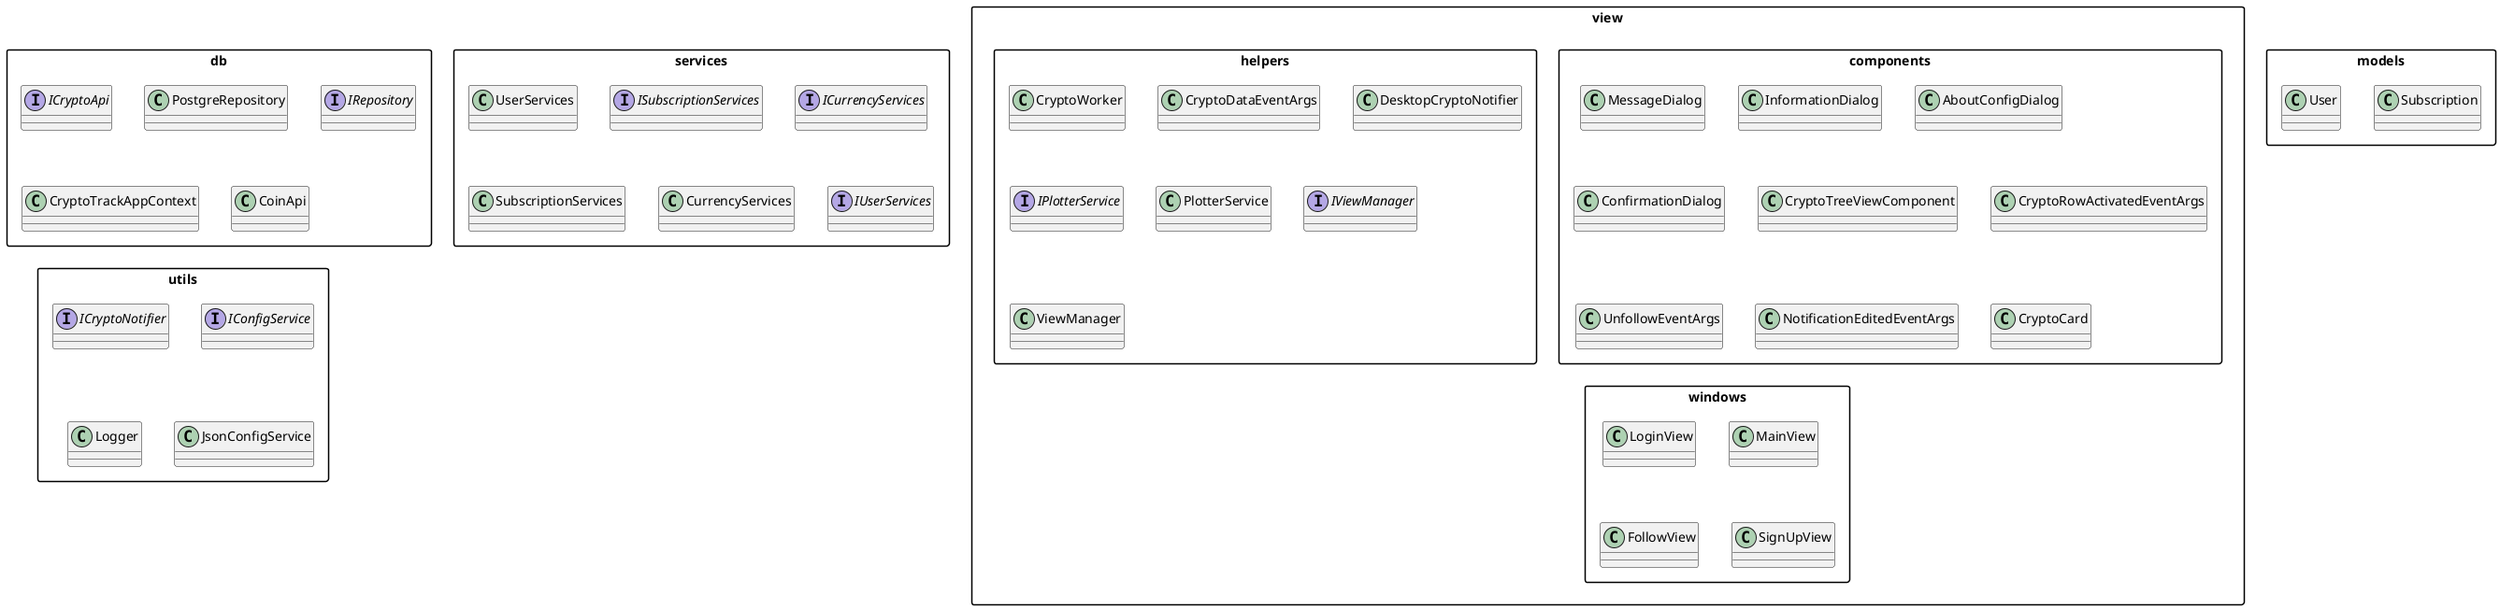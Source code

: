 @startuml
skinparam packageStyle rectangle

package "db" {
  interface ICryptoApi
  class PostgreRepository
  interface IRepository
  class CryptoTrackAppContext
  class CoinApi
}
package "models" {
  class Subscription
  class User
}
package "services" {
  class UserServices
  interface ISubscriptionServices
  interface ICurrencyServices
  class SubscriptionServices
  class CurrencyServices
  interface IUserServices
}
package "utils" {
  interface ICryptoNotifier
  interface IConfigService
  class Logger
  class JsonConfigService
}
package "view.components" {
  class MessageDialog
  class InformationDialog
  class AboutConfigDialog
  class ConfirmationDialog
  class CryptoTreeViewComponent
  class CryptoRowActivatedEventArgs
  class UnfollowEventArgs
  class NotificationEditedEventArgs
  class CryptoCard
}
package "view.helpers" {
  class CryptoWorker
  class CryptoDataEventArgs
  class DesktopCryptoNotifier
  interface IPlotterService
  class PlotterService
  interface IViewManager
  class ViewManager
}
package "view.windows" {
  class LoginView
  class MainView
  class FollowView
  class SignUpView
}
@enduml